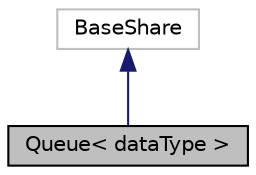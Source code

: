 digraph "Queue&lt; dataType &gt;"
{
 // LATEX_PDF_SIZE
  edge [fontname="Helvetica",fontsize="10",labelfontname="Helvetica",labelfontsize="10"];
  node [fontname="Helvetica",fontsize="10",shape=record];
  Node1 [label="Queue\< dataType \>",height=0.2,width=0.4,color="black", fillcolor="grey75", style="filled", fontcolor="black",tooltip="Implements a queue to transmit data from one RTOS task to another."];
  Node2 -> Node1 [dir="back",color="midnightblue",fontsize="10",style="solid",fontname="Helvetica"];
  Node2 [label="BaseShare",height=0.2,width=0.4,color="grey75", fillcolor="white", style="filled",tooltip=" "];
}
